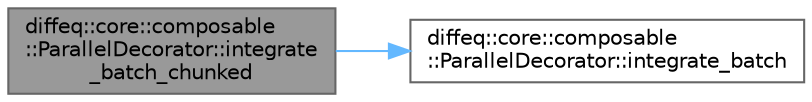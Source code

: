 digraph "diffeq::core::composable::ParallelDecorator::integrate_batch_chunked"
{
 // LATEX_PDF_SIZE
  bgcolor="transparent";
  edge [fontname=Helvetica,fontsize=10,labelfontname=Helvetica,labelfontsize=10];
  node [fontname=Helvetica,fontsize=10,shape=box,height=0.2,width=0.4];
  rankdir="LR";
  Node1 [id="Node000001",label="diffeq::core::composable\l::ParallelDecorator::integrate\l_batch_chunked",height=0.2,width=0.4,color="gray40", fillcolor="grey60", style="filled", fontcolor="black",tooltip="Chunked parallel processing with load balancing."];
  Node1 -> Node2 [id="edge1_Node000001_Node000002",color="steelblue1",style="solid",tooltip=" "];
  Node2 [id="Node000002",label="diffeq::core::composable\l::ParallelDecorator::integrate_batch",height=0.2,width=0.4,color="grey40", fillcolor="white", style="filled",URL="$classdiffeq_1_1core_1_1composable_1_1_parallel_decorator.html#aa10ec445b191b2af1f6fdc73ac4a5a98",tooltip="Integrate multiple states in parallel."];
}
